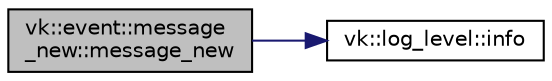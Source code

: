 digraph "vk::event::message_new::message_new"
{
 // LATEX_PDF_SIZE
  edge [fontname="Helvetica",fontsize="10",labelfontname="Helvetica",labelfontsize="10"];
  node [fontname="Helvetica",fontsize="10",shape=record];
  rankdir="LR";
  Node1 [label="vk::event::message\l_new::message_new",height=0.2,width=0.4,color="black", fillcolor="grey75", style="filled", fontcolor="black",tooltip=" "];
  Node1 -> Node2 [color="midnightblue",fontsize="10",style="solid",fontname="Helvetica"];
  Node2 [label="vk::log_level::info",height=0.2,width=0.4,color="black", fillcolor="white", style="filled",URL="$namespacevk_1_1log__level.html#a7bb0469622d630d921b80d9e838bf91f",tooltip=" "];
}
